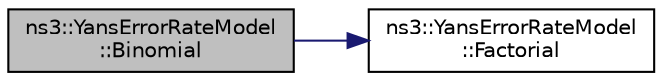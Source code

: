 digraph "ns3::YansErrorRateModel::Binomial"
{
  edge [fontname="Helvetica",fontsize="10",labelfontname="Helvetica",labelfontsize="10"];
  node [fontname="Helvetica",fontsize="10",shape=record];
  rankdir="LR";
  Node1 [label="ns3::YansErrorRateModel\l::Binomial",height=0.2,width=0.4,color="black", fillcolor="grey75", style="filled", fontcolor="black"];
  Node1 -> Node2 [color="midnightblue",fontsize="10",style="solid"];
  Node2 [label="ns3::YansErrorRateModel\l::Factorial",height=0.2,width=0.4,color="black", fillcolor="white", style="filled",URL="$d2/dc1/classns3_1_1YansErrorRateModel.html#af74773f1476eb157d06c67500bf636c8"];
}
